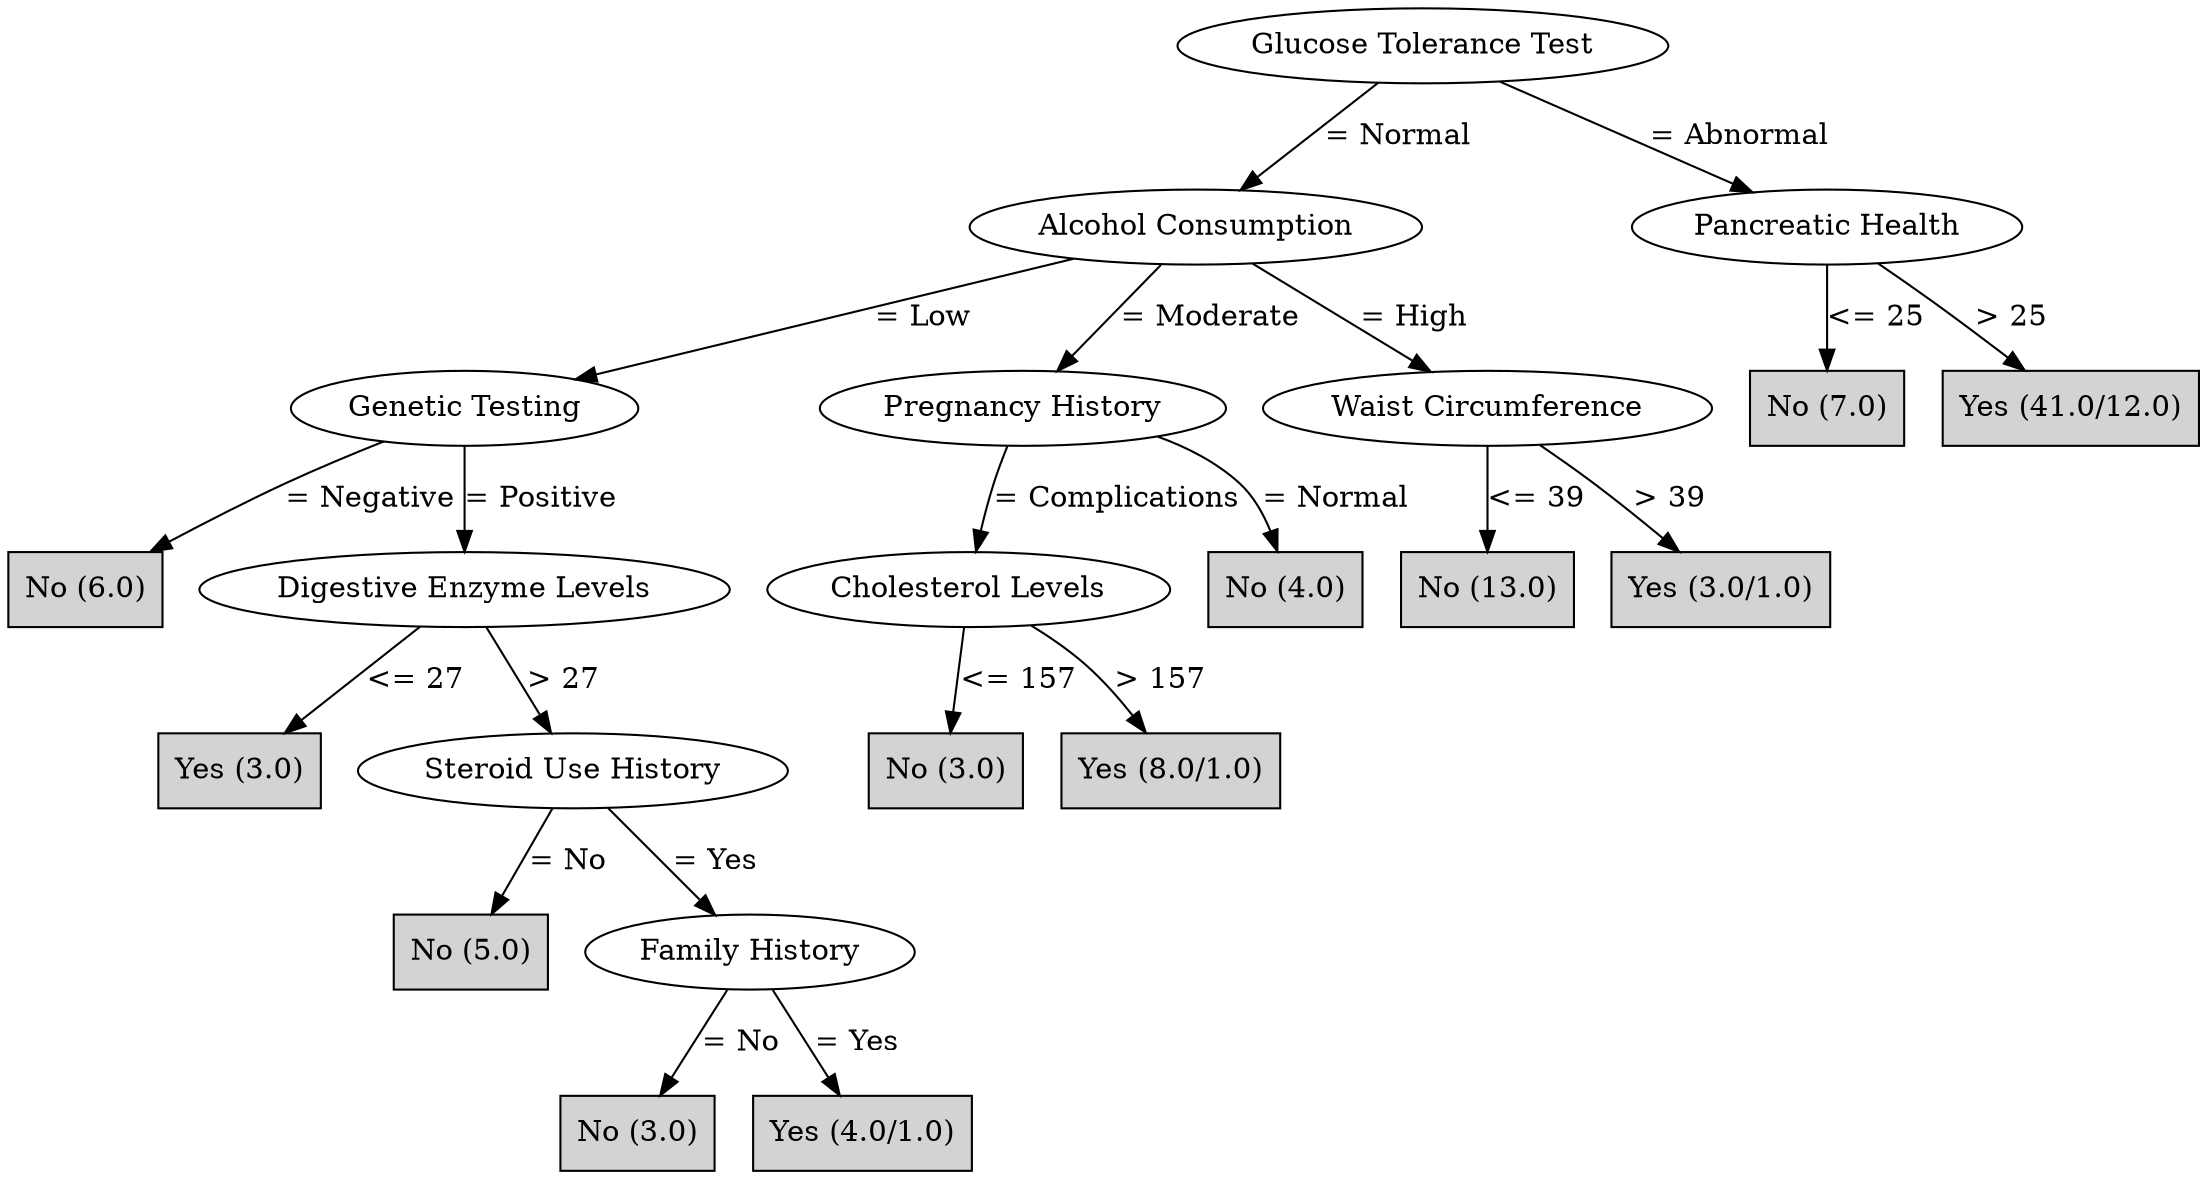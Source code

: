 digraph J48Tree {
N0 [label="Glucose Tolerance Test" ]
N0->N1 [label="= Normal"]
N1 [label="Alcohol Consumption" ]
N1->N2 [label="= Low"]
N2 [label="Genetic Testing" ]
N2->N3 [label="= Negative"]
N3 [label="No (6.0)" shape=box style=filled ]
N2->N4 [label="= Positive"]
N4 [label="Digestive Enzyme Levels" ]
N4->N5 [label="<= 27"]
N5 [label="Yes (3.0)" shape=box style=filled ]
N4->N6 [label="> 27"]
N6 [label="Steroid Use History" ]
N6->N7 [label="= No"]
N7 [label="No (5.0)" shape=box style=filled ]
N6->N8 [label="= Yes"]
N8 [label="Family History" ]
N8->N9 [label="= No"]
N9 [label="No (3.0)" shape=box style=filled ]
N8->N10 [label="= Yes"]
N10 [label="Yes (4.0/1.0)" shape=box style=filled ]
N1->N11 [label="= Moderate"]
N11 [label="Pregnancy History" ]
N11->N12 [label="= Complications"]
N12 [label="Cholesterol Levels" ]
N12->N13 [label="<= 157"]
N13 [label="No (3.0)" shape=box style=filled ]
N12->N14 [label="> 157"]
N14 [label="Yes (8.0/1.0)" shape=box style=filled ]
N11->N15 [label="= Normal"]
N15 [label="No (4.0)" shape=box style=filled ]
N1->N16 [label="= High"]
N16 [label="Waist Circumference" ]
N16->N17 [label="<= 39"]
N17 [label="No (13.0)" shape=box style=filled ]
N16->N18 [label="> 39"]
N18 [label="Yes (3.0/1.0)" shape=box style=filled ]
N0->N19 [label="= Abnormal"]
N19 [label="Pancreatic Health" ]
N19->N20 [label="<= 25"]
N20 [label="No (7.0)" shape=box style=filled ]
N19->N21 [label="> 25"]
N21 [label="Yes (41.0/12.0)" shape=box style=filled ]
}
